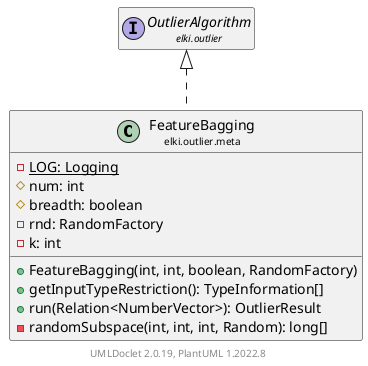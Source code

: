 @startuml
    remove .*\.(Instance|Par|Parameterizer|Factory)$
    set namespaceSeparator none
    hide empty fields
    hide empty methods

    class "<size:14>FeatureBagging\n<size:10>elki.outlier.meta" as elki.outlier.meta.FeatureBagging [[FeatureBagging.html]] {
        {static} -LOG: Logging
        #num: int
        #breadth: boolean
        -rnd: RandomFactory
        -k: int
        +FeatureBagging(int, int, boolean, RandomFactory)
        +getInputTypeRestriction(): TypeInformation[]
        +run(Relation<NumberVector>): OutlierResult
        -randomSubspace(int, int, int, Random): long[]
    }

    interface "<size:14>OutlierAlgorithm\n<size:10>elki.outlier" as elki.outlier.OutlierAlgorithm [[../OutlierAlgorithm.html]]
    class "<size:14>FeatureBagging.Par\n<size:10>elki.outlier.meta" as elki.outlier.meta.FeatureBagging.Par [[FeatureBagging.Par.html]]

    elki.outlier.OutlierAlgorithm <|.. elki.outlier.meta.FeatureBagging
    elki.outlier.meta.FeatureBagging +-- elki.outlier.meta.FeatureBagging.Par

    center footer UMLDoclet 2.0.19, PlantUML 1.2022.8
@enduml
